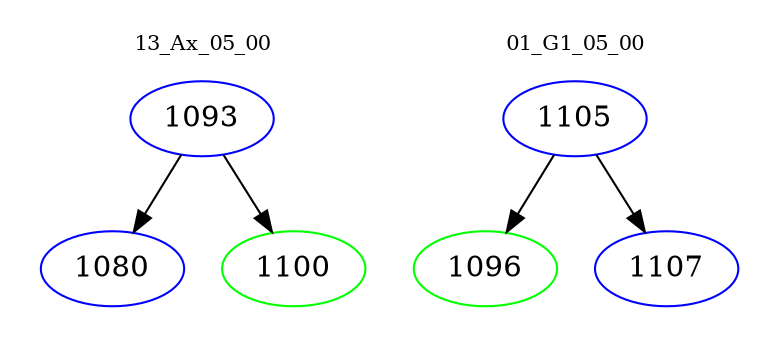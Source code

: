 digraph{
subgraph cluster_0 {
color = white
label = "13_Ax_05_00";
fontsize=10;
T0_1093 [label="1093", color="blue"]
T0_1093 -> T0_1080 [color="black"]
T0_1080 [label="1080", color="blue"]
T0_1093 -> T0_1100 [color="black"]
T0_1100 [label="1100", color="green"]
}
subgraph cluster_1 {
color = white
label = "01_G1_05_00";
fontsize=10;
T1_1105 [label="1105", color="blue"]
T1_1105 -> T1_1096 [color="black"]
T1_1096 [label="1096", color="green"]
T1_1105 -> T1_1107 [color="black"]
T1_1107 [label="1107", color="blue"]
}
}
